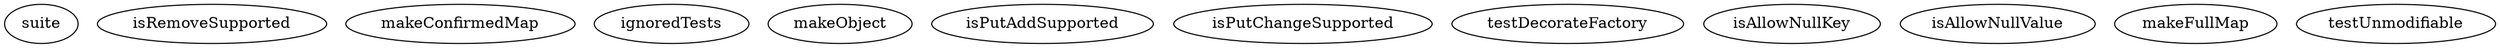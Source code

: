 digraph G {
suite;
isRemoveSupported;
makeConfirmedMap;
ignoredTests;
makeObject;
isPutAddSupported;
isPutChangeSupported;
testDecorateFactory;
isAllowNullKey;
isAllowNullValue;
makeFullMap;
testUnmodifiable;
}